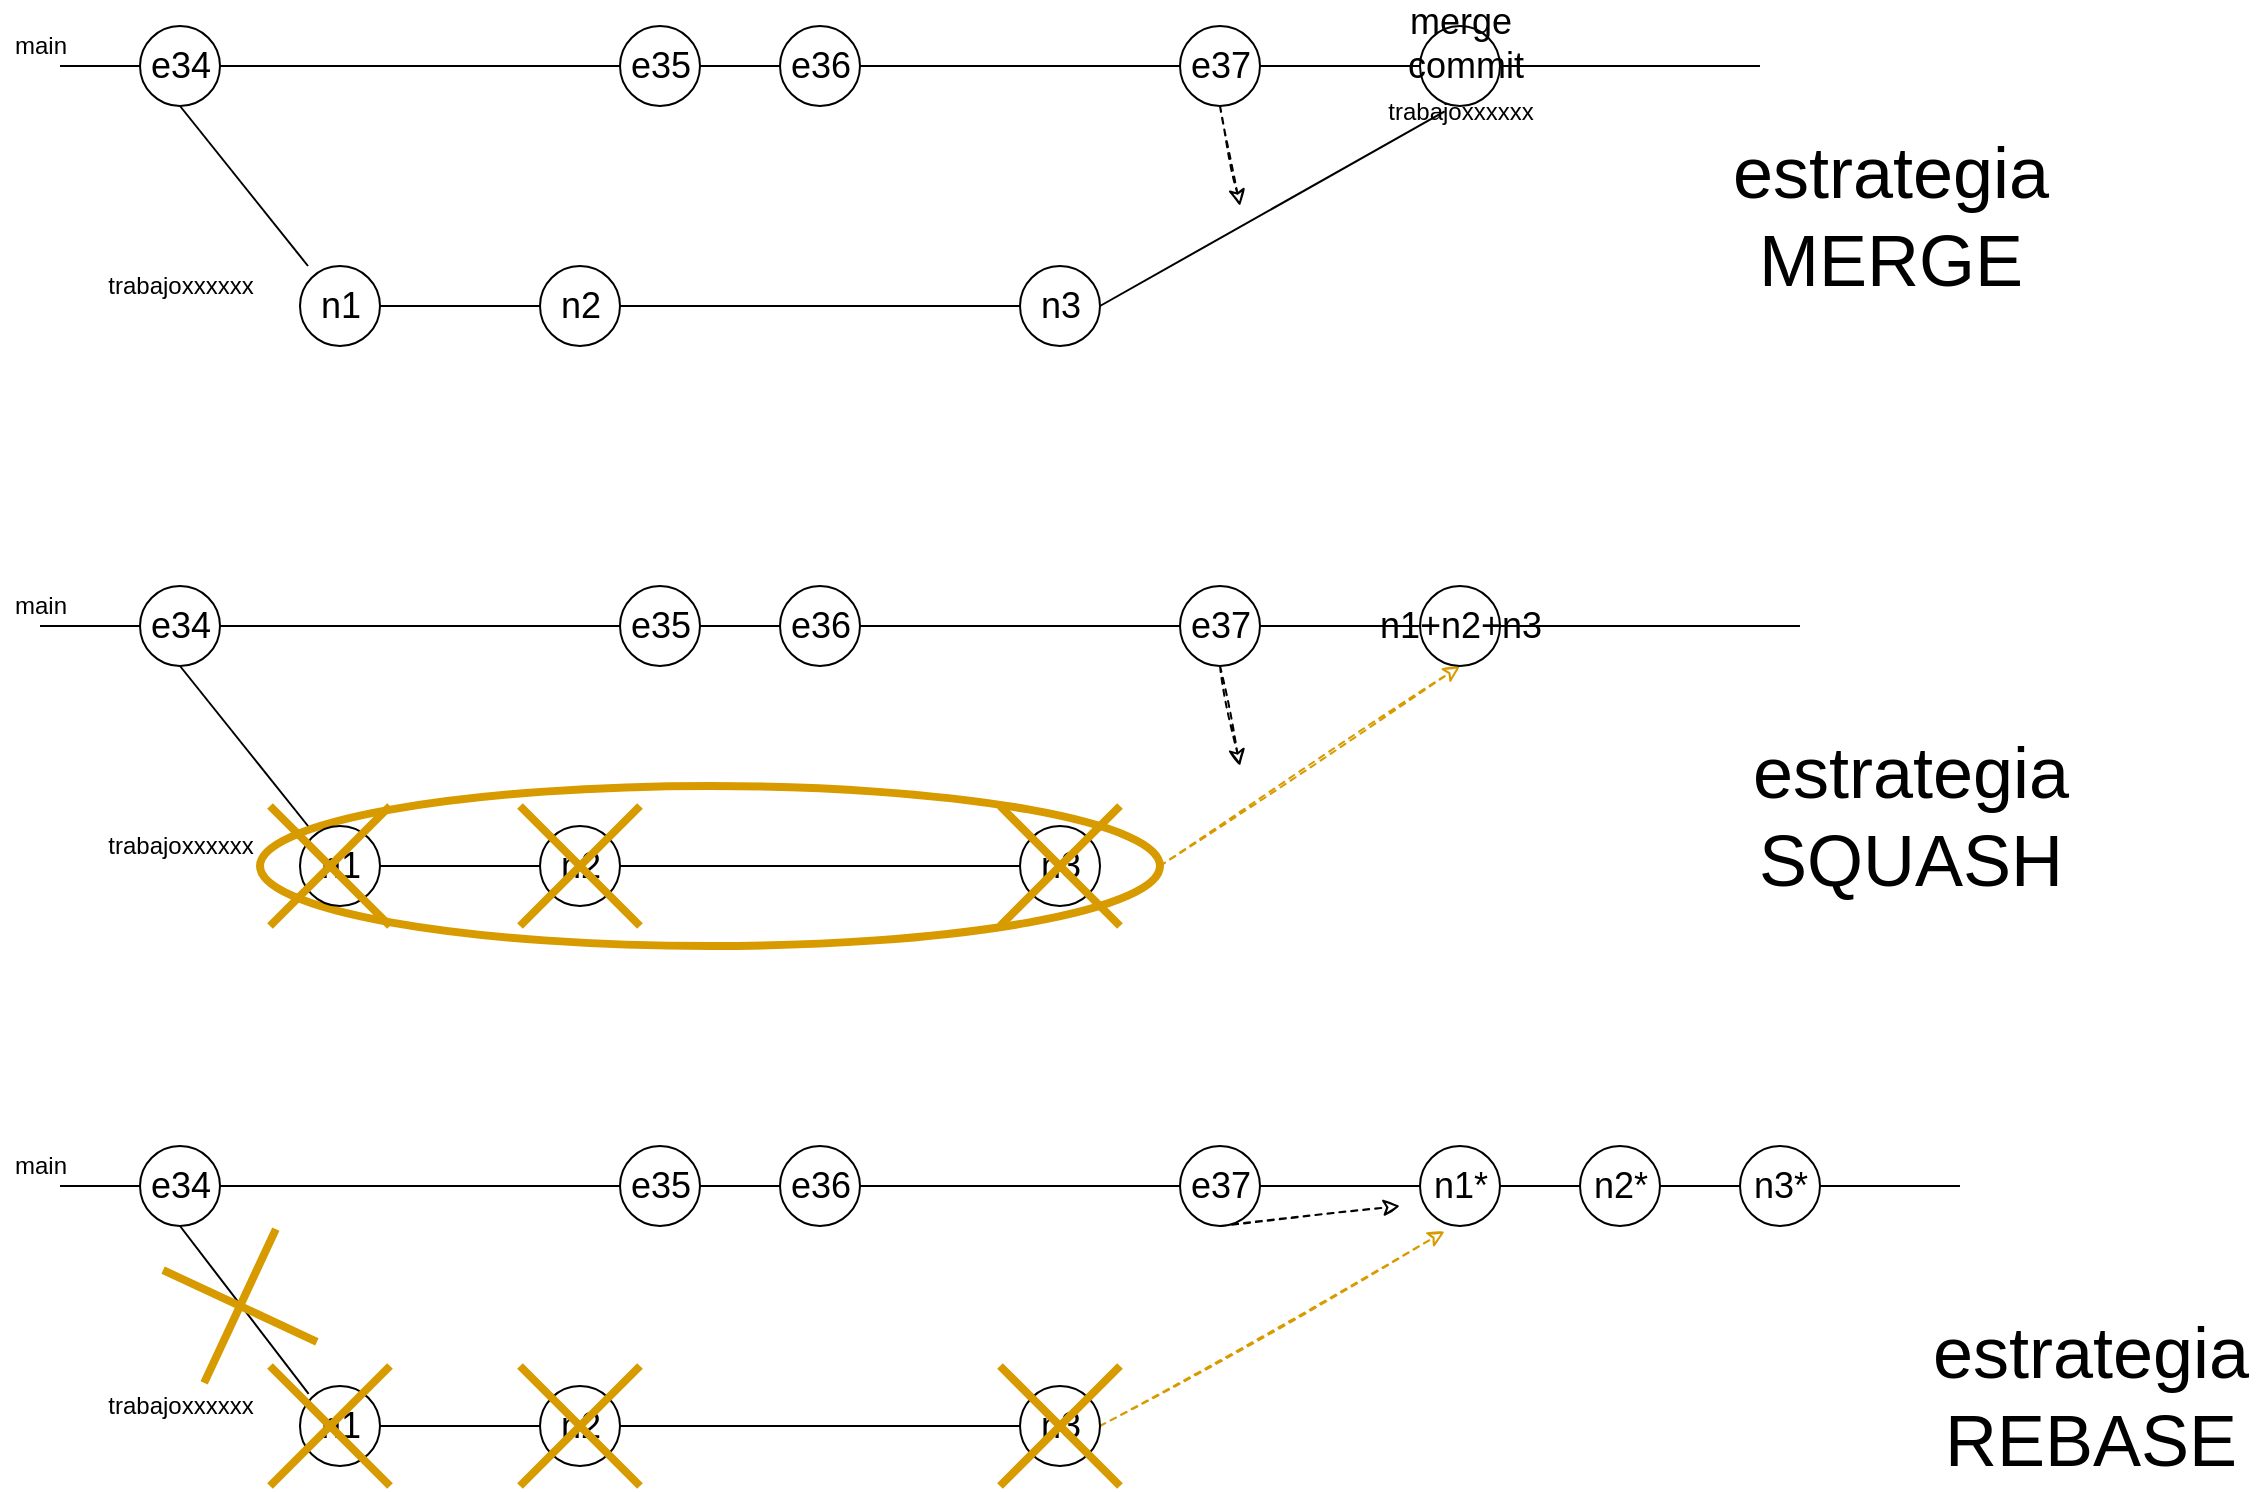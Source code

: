 <mxfile version="16.4.7" type="device"><diagram id="kOK2-yInJhwx1cpAc-He" name="Page-1"><mxGraphModel dx="1161" dy="972" grid="1" gridSize="10" guides="1" tooltips="1" connect="1" arrows="1" fold="1" page="1" pageScale="1" pageWidth="1169" pageHeight="827" math="0" shadow="0"><root><mxCell id="0"/><mxCell id="1" parent="0"/><mxCell id="ZHRYM_R_wHK8ZFQe8KM5-71" value="" style="ellipse;whiteSpace=wrap;html=1;fillColor=none;strokeColor=#d79b00;strokeWidth=4;" vertex="1" parent="1"><mxGeometry x="140" y="460" width="450" height="80" as="geometry"/></mxCell><mxCell id="ZHRYM_R_wHK8ZFQe8KM5-8" style="edgeStyle=none;rounded=0;orthogonalLoop=1;jettySize=auto;html=1;exitX=1;exitY=0.5;exitDx=0;exitDy=0;entryX=0;entryY=0.5;entryDx=0;entryDy=0;endArrow=none;endFill=0;" edge="1" parent="1" source="ZHRYM_R_wHK8ZFQe8KM5-1" target="ZHRYM_R_wHK8ZFQe8KM5-2"><mxGeometry relative="1" as="geometry"/></mxCell><mxCell id="ZHRYM_R_wHK8ZFQe8KM5-11" style="edgeStyle=none;rounded=0;orthogonalLoop=1;jettySize=auto;html=1;exitX=0.5;exitY=1;exitDx=0;exitDy=0;endArrow=none;endFill=0;" edge="1" parent="1" source="ZHRYM_R_wHK8ZFQe8KM5-1" target="ZHRYM_R_wHK8ZFQe8KM5-5"><mxGeometry relative="1" as="geometry"/></mxCell><mxCell id="ZHRYM_R_wHK8ZFQe8KM5-50" style="edgeStyle=none;rounded=0;orthogonalLoop=1;jettySize=auto;html=1;exitX=0;exitY=0.5;exitDx=0;exitDy=0;endArrow=none;endFill=0;" edge="1" parent="1" source="ZHRYM_R_wHK8ZFQe8KM5-1"><mxGeometry relative="1" as="geometry"><mxPoint x="40" y="100" as="targetPoint"/></mxGeometry></mxCell><mxCell id="ZHRYM_R_wHK8ZFQe8KM5-1" value="e34" style="shape=ellipse;html=1;fontSize=18;align=center;" vertex="1" parent="1"><mxGeometry x="80" y="80" width="40" height="40" as="geometry"/></mxCell><mxCell id="ZHRYM_R_wHK8ZFQe8KM5-9" style="edgeStyle=none;rounded=0;orthogonalLoop=1;jettySize=auto;html=1;exitX=1;exitY=0.5;exitDx=0;exitDy=0;endArrow=none;endFill=0;" edge="1" parent="1" source="ZHRYM_R_wHK8ZFQe8KM5-2" target="ZHRYM_R_wHK8ZFQe8KM5-3"><mxGeometry relative="1" as="geometry"/></mxCell><mxCell id="ZHRYM_R_wHK8ZFQe8KM5-2" value="e35" style="shape=ellipse;html=1;fontSize=18;align=center;" vertex="1" parent="1"><mxGeometry x="320" y="80" width="40" height="40" as="geometry"/></mxCell><mxCell id="ZHRYM_R_wHK8ZFQe8KM5-10" style="edgeStyle=none;rounded=0;orthogonalLoop=1;jettySize=auto;html=1;exitX=1;exitY=0.5;exitDx=0;exitDy=0;endArrow=none;endFill=0;" edge="1" parent="1" source="ZHRYM_R_wHK8ZFQe8KM5-3" target="ZHRYM_R_wHK8ZFQe8KM5-4"><mxGeometry relative="1" as="geometry"/></mxCell><mxCell id="ZHRYM_R_wHK8ZFQe8KM5-3" value="e36" style="shape=ellipse;html=1;fontSize=18;align=center;" vertex="1" parent="1"><mxGeometry x="400" y="80" width="40" height="40" as="geometry"/></mxCell><mxCell id="ZHRYM_R_wHK8ZFQe8KM5-16" style="edgeStyle=none;rounded=0;orthogonalLoop=1;jettySize=auto;html=1;exitX=1;exitY=0.5;exitDx=0;exitDy=0;entryX=0;entryY=0.5;entryDx=0;entryDy=0;endArrow=none;endFill=0;" edge="1" parent="1" source="ZHRYM_R_wHK8ZFQe8KM5-4" target="ZHRYM_R_wHK8ZFQe8KM5-15"><mxGeometry relative="1" as="geometry"/></mxCell><mxCell id="ZHRYM_R_wHK8ZFQe8KM5-81" style="edgeStyle=none;rounded=0;sketch=1;orthogonalLoop=1;jettySize=auto;html=1;exitX=0.5;exitY=1;exitDx=0;exitDy=0;dashed=1;endArrow=classic;endFill=0;" edge="1" parent="1" source="ZHRYM_R_wHK8ZFQe8KM5-4"><mxGeometry relative="1" as="geometry"><mxPoint x="630" y="170" as="targetPoint"/></mxGeometry></mxCell><mxCell id="ZHRYM_R_wHK8ZFQe8KM5-4" value="e37" style="shape=ellipse;html=1;fontSize=18;align=center;" vertex="1" parent="1"><mxGeometry x="600" y="80" width="40" height="40" as="geometry"/></mxCell><mxCell id="ZHRYM_R_wHK8ZFQe8KM5-12" style="edgeStyle=none;rounded=0;orthogonalLoop=1;jettySize=auto;html=1;exitX=1;exitY=0.5;exitDx=0;exitDy=0;entryX=0;entryY=0.5;entryDx=0;entryDy=0;endArrow=none;endFill=0;" edge="1" parent="1" source="ZHRYM_R_wHK8ZFQe8KM5-5" target="ZHRYM_R_wHK8ZFQe8KM5-6"><mxGeometry relative="1" as="geometry"/></mxCell><mxCell id="ZHRYM_R_wHK8ZFQe8KM5-5" value="n1" style="shape=ellipse;html=1;fontSize=18;align=center;" vertex="1" parent="1"><mxGeometry x="160" y="200" width="40" height="40" as="geometry"/></mxCell><mxCell id="ZHRYM_R_wHK8ZFQe8KM5-13" style="edgeStyle=none;rounded=0;orthogonalLoop=1;jettySize=auto;html=1;exitX=1;exitY=0.5;exitDx=0;exitDy=0;endArrow=none;endFill=0;" edge="1" parent="1" source="ZHRYM_R_wHK8ZFQe8KM5-6" target="ZHRYM_R_wHK8ZFQe8KM5-7"><mxGeometry relative="1" as="geometry"/></mxCell><mxCell id="ZHRYM_R_wHK8ZFQe8KM5-6" value="n2" style="shape=ellipse;html=1;fontSize=18;align=center;" vertex="1" parent="1"><mxGeometry x="280" y="200" width="40" height="40" as="geometry"/></mxCell><mxCell id="ZHRYM_R_wHK8ZFQe8KM5-14" style="edgeStyle=none;rounded=0;orthogonalLoop=1;jettySize=auto;html=1;exitX=1;exitY=0.5;exitDx=0;exitDy=0;endArrow=none;endFill=0;entryX=0.308;entryY=1.067;entryDx=0;entryDy=0;entryPerimeter=0;" edge="1" parent="1" source="ZHRYM_R_wHK8ZFQe8KM5-7" target="ZHRYM_R_wHK8ZFQe8KM5-15"><mxGeometry relative="1" as="geometry"><mxPoint x="730" y="110" as="targetPoint"/></mxGeometry></mxCell><mxCell id="ZHRYM_R_wHK8ZFQe8KM5-7" value="n3" style="shape=ellipse;html=1;fontSize=18;align=center;" vertex="1" parent="1"><mxGeometry x="520" y="200" width="40" height="40" as="geometry"/></mxCell><mxCell id="ZHRYM_R_wHK8ZFQe8KM5-49" style="edgeStyle=none;rounded=0;orthogonalLoop=1;jettySize=auto;html=1;exitX=1;exitY=0.5;exitDx=0;exitDy=0;endArrow=none;endFill=0;" edge="1" parent="1" source="ZHRYM_R_wHK8ZFQe8KM5-15"><mxGeometry relative="1" as="geometry"><mxPoint x="890" y="100" as="targetPoint"/></mxGeometry></mxCell><mxCell id="ZHRYM_R_wHK8ZFQe8KM5-15" value="merge&lt;br&gt;&amp;nbsp;commit&lt;br&gt;&lt;span style=&quot;font-size: 12px&quot;&gt;trabajoxxxxxx&lt;/span&gt;" style="shape=ellipse;html=1;fontSize=18;align=center;" vertex="1" parent="1"><mxGeometry x="720" y="80" width="40" height="40" as="geometry"/></mxCell><mxCell id="ZHRYM_R_wHK8ZFQe8KM5-17" style="edgeStyle=none;rounded=0;orthogonalLoop=1;jettySize=auto;html=1;exitX=1;exitY=0.5;exitDx=0;exitDy=0;entryX=0;entryY=0.5;entryDx=0;entryDy=0;endArrow=none;endFill=0;" edge="1" source="ZHRYM_R_wHK8ZFQe8KM5-19" target="ZHRYM_R_wHK8ZFQe8KM5-21" parent="1"><mxGeometry relative="1" as="geometry"/></mxCell><mxCell id="ZHRYM_R_wHK8ZFQe8KM5-18" style="edgeStyle=none;rounded=0;orthogonalLoop=1;jettySize=auto;html=1;exitX=0.5;exitY=1;exitDx=0;exitDy=0;endArrow=none;endFill=0;" edge="1" source="ZHRYM_R_wHK8ZFQe8KM5-19" target="ZHRYM_R_wHK8ZFQe8KM5-27" parent="1"><mxGeometry relative="1" as="geometry"/></mxCell><mxCell id="ZHRYM_R_wHK8ZFQe8KM5-51" style="edgeStyle=none;rounded=0;orthogonalLoop=1;jettySize=auto;html=1;exitX=0;exitY=0.5;exitDx=0;exitDy=0;endArrow=none;endFill=0;" edge="1" parent="1" source="ZHRYM_R_wHK8ZFQe8KM5-19"><mxGeometry relative="1" as="geometry"><mxPoint x="30" y="380" as="targetPoint"/></mxGeometry></mxCell><mxCell id="ZHRYM_R_wHK8ZFQe8KM5-19" value="e34" style="shape=ellipse;html=1;fontSize=18;align=center;" vertex="1" parent="1"><mxGeometry x="80" y="360" width="40" height="40" as="geometry"/></mxCell><mxCell id="ZHRYM_R_wHK8ZFQe8KM5-20" style="edgeStyle=none;rounded=0;orthogonalLoop=1;jettySize=auto;html=1;exitX=1;exitY=0.5;exitDx=0;exitDy=0;endArrow=none;endFill=0;" edge="1" source="ZHRYM_R_wHK8ZFQe8KM5-21" target="ZHRYM_R_wHK8ZFQe8KM5-23" parent="1"><mxGeometry relative="1" as="geometry"/></mxCell><mxCell id="ZHRYM_R_wHK8ZFQe8KM5-21" value="e35" style="shape=ellipse;html=1;fontSize=18;align=center;" vertex="1" parent="1"><mxGeometry x="320" y="360" width="40" height="40" as="geometry"/></mxCell><mxCell id="ZHRYM_R_wHK8ZFQe8KM5-22" style="edgeStyle=none;rounded=0;orthogonalLoop=1;jettySize=auto;html=1;exitX=1;exitY=0.5;exitDx=0;exitDy=0;endArrow=none;endFill=0;" edge="1" source="ZHRYM_R_wHK8ZFQe8KM5-23" target="ZHRYM_R_wHK8ZFQe8KM5-25" parent="1"><mxGeometry relative="1" as="geometry"/></mxCell><mxCell id="ZHRYM_R_wHK8ZFQe8KM5-23" value="e36" style="shape=ellipse;html=1;fontSize=18;align=center;" vertex="1" parent="1"><mxGeometry x="400" y="360" width="40" height="40" as="geometry"/></mxCell><mxCell id="ZHRYM_R_wHK8ZFQe8KM5-24" style="edgeStyle=none;rounded=0;orthogonalLoop=1;jettySize=auto;html=1;exitX=1;exitY=0.5;exitDx=0;exitDy=0;entryX=0;entryY=0.5;entryDx=0;entryDy=0;endArrow=none;endFill=0;" edge="1" source="ZHRYM_R_wHK8ZFQe8KM5-25" target="ZHRYM_R_wHK8ZFQe8KM5-32" parent="1"><mxGeometry relative="1" as="geometry"/></mxCell><mxCell id="ZHRYM_R_wHK8ZFQe8KM5-82" style="edgeStyle=none;rounded=0;sketch=1;orthogonalLoop=1;jettySize=auto;html=1;exitX=0.5;exitY=1;exitDx=0;exitDy=0;dashed=1;endArrow=classic;endFill=0;" edge="1" parent="1" source="ZHRYM_R_wHK8ZFQe8KM5-25"><mxGeometry relative="1" as="geometry"><mxPoint x="630" y="450" as="targetPoint"/></mxGeometry></mxCell><mxCell id="ZHRYM_R_wHK8ZFQe8KM5-25" value="e37" style="shape=ellipse;html=1;fontSize=18;align=center;" vertex="1" parent="1"><mxGeometry x="600" y="360" width="40" height="40" as="geometry"/></mxCell><mxCell id="ZHRYM_R_wHK8ZFQe8KM5-26" style="edgeStyle=none;rounded=0;orthogonalLoop=1;jettySize=auto;html=1;exitX=1;exitY=0.5;exitDx=0;exitDy=0;entryX=0;entryY=0.5;entryDx=0;entryDy=0;endArrow=none;endFill=0;" edge="1" source="ZHRYM_R_wHK8ZFQe8KM5-27" target="ZHRYM_R_wHK8ZFQe8KM5-29" parent="1"><mxGeometry relative="1" as="geometry"/></mxCell><mxCell id="ZHRYM_R_wHK8ZFQe8KM5-27" value="n1" style="shape=ellipse;html=1;fontSize=18;align=center;" vertex="1" parent="1"><mxGeometry x="160" y="480" width="40" height="40" as="geometry"/></mxCell><mxCell id="ZHRYM_R_wHK8ZFQe8KM5-29" value="n2" style="shape=ellipse;html=1;fontSize=18;align=center;" vertex="1" parent="1"><mxGeometry x="280" y="480" width="40" height="40" as="geometry"/></mxCell><mxCell id="ZHRYM_R_wHK8ZFQe8KM5-80" style="edgeStyle=none;rounded=0;sketch=1;orthogonalLoop=1;jettySize=auto;html=1;exitX=1;exitY=0.5;exitDx=0;exitDy=0;entryX=0.5;entryY=1;entryDx=0;entryDy=0;dashed=1;endArrow=classic;endFill=0;fillColor=#ffe6cc;strokeColor=#d79b00;" edge="1" parent="1" source="ZHRYM_R_wHK8ZFQe8KM5-71" target="ZHRYM_R_wHK8ZFQe8KM5-32"><mxGeometry relative="1" as="geometry"/></mxCell><mxCell id="ZHRYM_R_wHK8ZFQe8KM5-31" value="n3" style="shape=ellipse;html=1;fontSize=18;align=center;" vertex="1" parent="1"><mxGeometry x="520" y="480" width="40" height="40" as="geometry"/></mxCell><mxCell id="ZHRYM_R_wHK8ZFQe8KM5-54" style="edgeStyle=none;rounded=0;orthogonalLoop=1;jettySize=auto;html=1;exitX=1;exitY=0.5;exitDx=0;exitDy=0;endArrow=none;endFill=0;" edge="1" parent="1" source="ZHRYM_R_wHK8ZFQe8KM5-32"><mxGeometry relative="1" as="geometry"><mxPoint x="910" y="380" as="targetPoint"/></mxGeometry></mxCell><mxCell id="ZHRYM_R_wHK8ZFQe8KM5-32" value="n1+n2+n3" style="shape=ellipse;html=1;fontSize=18;align=center;" vertex="1" parent="1"><mxGeometry x="720" y="360" width="40" height="40" as="geometry"/></mxCell><mxCell id="ZHRYM_R_wHK8ZFQe8KM5-33" style="edgeStyle=none;rounded=0;orthogonalLoop=1;jettySize=auto;html=1;exitX=1;exitY=0.5;exitDx=0;exitDy=0;entryX=0;entryY=0.5;entryDx=0;entryDy=0;endArrow=none;endFill=0;" edge="1" source="ZHRYM_R_wHK8ZFQe8KM5-35" target="ZHRYM_R_wHK8ZFQe8KM5-37" parent="1"><mxGeometry relative="1" as="geometry"/></mxCell><mxCell id="ZHRYM_R_wHK8ZFQe8KM5-34" style="edgeStyle=none;rounded=0;orthogonalLoop=1;jettySize=auto;html=1;exitX=0.5;exitY=1;exitDx=0;exitDy=0;endArrow=none;endFill=0;entryX=0.322;entryY=0.233;entryDx=0;entryDy=0;entryPerimeter=0;" edge="1" source="ZHRYM_R_wHK8ZFQe8KM5-35" target="ZHRYM_R_wHK8ZFQe8KM5-77" parent="1"><mxGeometry relative="1" as="geometry"><mxPoint x="170" y="770" as="targetPoint"/></mxGeometry></mxCell><mxCell id="ZHRYM_R_wHK8ZFQe8KM5-52" style="edgeStyle=none;rounded=0;orthogonalLoop=1;jettySize=auto;html=1;exitX=0;exitY=0.5;exitDx=0;exitDy=0;endArrow=none;endFill=0;" edge="1" parent="1" source="ZHRYM_R_wHK8ZFQe8KM5-35"><mxGeometry relative="1" as="geometry"><mxPoint x="40" y="660" as="targetPoint"/></mxGeometry></mxCell><mxCell id="ZHRYM_R_wHK8ZFQe8KM5-35" value="e34" style="shape=ellipse;html=1;fontSize=18;align=center;" vertex="1" parent="1"><mxGeometry x="80" y="640" width="40" height="40" as="geometry"/></mxCell><mxCell id="ZHRYM_R_wHK8ZFQe8KM5-36" style="edgeStyle=none;rounded=0;orthogonalLoop=1;jettySize=auto;html=1;exitX=1;exitY=0.5;exitDx=0;exitDy=0;endArrow=none;endFill=0;" edge="1" source="ZHRYM_R_wHK8ZFQe8KM5-37" target="ZHRYM_R_wHK8ZFQe8KM5-39" parent="1"><mxGeometry relative="1" as="geometry"/></mxCell><mxCell id="ZHRYM_R_wHK8ZFQe8KM5-37" value="e35" style="shape=ellipse;html=1;fontSize=18;align=center;" vertex="1" parent="1"><mxGeometry x="320" y="640" width="40" height="40" as="geometry"/></mxCell><mxCell id="ZHRYM_R_wHK8ZFQe8KM5-38" style="edgeStyle=none;rounded=0;orthogonalLoop=1;jettySize=auto;html=1;exitX=1;exitY=0.5;exitDx=0;exitDy=0;endArrow=none;endFill=0;" edge="1" source="ZHRYM_R_wHK8ZFQe8KM5-39" target="ZHRYM_R_wHK8ZFQe8KM5-41" parent="1"><mxGeometry relative="1" as="geometry"/></mxCell><mxCell id="ZHRYM_R_wHK8ZFQe8KM5-39" value="e36" style="shape=ellipse;html=1;fontSize=18;align=center;" vertex="1" parent="1"><mxGeometry x="400" y="640" width="40" height="40" as="geometry"/></mxCell><mxCell id="ZHRYM_R_wHK8ZFQe8KM5-40" style="edgeStyle=none;rounded=0;orthogonalLoop=1;jettySize=auto;html=1;exitX=1;exitY=0.5;exitDx=0;exitDy=0;entryX=0;entryY=0.5;entryDx=0;entryDy=0;endArrow=none;endFill=0;" edge="1" source="ZHRYM_R_wHK8ZFQe8KM5-41" parent="1"><mxGeometry relative="1" as="geometry"><mxPoint x="720" y="660" as="targetPoint"/></mxGeometry></mxCell><mxCell id="ZHRYM_R_wHK8ZFQe8KM5-83" style="edgeStyle=none;rounded=0;sketch=1;orthogonalLoop=1;jettySize=auto;html=1;exitX=0.5;exitY=1;exitDx=0;exitDy=0;dashed=1;endArrow=classic;endFill=0;" edge="1" parent="1" source="ZHRYM_R_wHK8ZFQe8KM5-41"><mxGeometry relative="1" as="geometry"><mxPoint x="710" y="670" as="targetPoint"/></mxGeometry></mxCell><mxCell id="ZHRYM_R_wHK8ZFQe8KM5-41" value="e37" style="shape=ellipse;html=1;fontSize=18;align=center;" vertex="1" parent="1"><mxGeometry x="600" y="640" width="40" height="40" as="geometry"/></mxCell><mxCell id="ZHRYM_R_wHK8ZFQe8KM5-42" style="edgeStyle=none;rounded=0;orthogonalLoop=1;jettySize=auto;html=1;exitX=1;exitY=0.5;exitDx=0;exitDy=0;entryX=0;entryY=0.5;entryDx=0;entryDy=0;endArrow=none;endFill=0;" edge="1" source="ZHRYM_R_wHK8ZFQe8KM5-43" target="ZHRYM_R_wHK8ZFQe8KM5-45" parent="1"><mxGeometry relative="1" as="geometry"/></mxCell><mxCell id="ZHRYM_R_wHK8ZFQe8KM5-43" value="n1" style="shape=ellipse;html=1;fontSize=18;align=center;" vertex="1" parent="1"><mxGeometry x="160" y="760" width="40" height="40" as="geometry"/></mxCell><mxCell id="ZHRYM_R_wHK8ZFQe8KM5-44" style="edgeStyle=none;rounded=0;orthogonalLoop=1;jettySize=auto;html=1;exitX=1;exitY=0.5;exitDx=0;exitDy=0;endArrow=none;endFill=0;" edge="1" source="ZHRYM_R_wHK8ZFQe8KM5-45" target="ZHRYM_R_wHK8ZFQe8KM5-47" parent="1"><mxGeometry relative="1" as="geometry"/></mxCell><mxCell id="ZHRYM_R_wHK8ZFQe8KM5-45" value="n2" style="shape=ellipse;html=1;fontSize=18;align=center;" vertex="1" parent="1"><mxGeometry x="280" y="760" width="40" height="40" as="geometry"/></mxCell><mxCell id="ZHRYM_R_wHK8ZFQe8KM5-46" style="edgeStyle=none;rounded=0;orthogonalLoop=1;jettySize=auto;html=1;exitX=1;exitY=0.5;exitDx=0;exitDy=0;endArrow=classic;endFill=0;entryX=0.308;entryY=1.067;entryDx=0;entryDy=0;entryPerimeter=0;fillColor=#ffe6cc;strokeColor=#d79b00;sketch=1;dashed=1;" edge="1" source="ZHRYM_R_wHK8ZFQe8KM5-47" parent="1"><mxGeometry relative="1" as="geometry"><mxPoint x="732.32" y="682.68" as="targetPoint"/></mxGeometry></mxCell><mxCell id="ZHRYM_R_wHK8ZFQe8KM5-47" value="n3" style="shape=ellipse;html=1;fontSize=18;align=center;" vertex="1" parent="1"><mxGeometry x="520" y="760" width="40" height="40" as="geometry"/></mxCell><mxCell id="ZHRYM_R_wHK8ZFQe8KM5-53" style="edgeStyle=none;rounded=0;orthogonalLoop=1;jettySize=auto;html=1;exitX=1;exitY=0.5;exitDx=0;exitDy=0;endArrow=none;endFill=0;" edge="1" parent="1"><mxGeometry relative="1" as="geometry"><mxPoint x="840" y="660" as="targetPoint"/><mxPoint x="760" y="660" as="sourcePoint"/></mxGeometry></mxCell><mxCell id="ZHRYM_R_wHK8ZFQe8KM5-57" style="rounded=0;orthogonalLoop=1;jettySize=auto;html=1;endArrow=none;endFill=0;" edge="1" parent="1"><mxGeometry relative="1" as="geometry"><mxPoint x="800" y="380" as="targetPoint"/><mxPoint x="800" y="380" as="sourcePoint"/></mxGeometry></mxCell><mxCell id="ZHRYM_R_wHK8ZFQe8KM5-58" value="main" style="text;html=1;resizable=0;autosize=1;align=center;verticalAlign=middle;points=[];fillColor=none;strokeColor=none;rounded=0;" vertex="1" parent="1"><mxGeometry x="10" y="80" width="40" height="20" as="geometry"/></mxCell><mxCell id="ZHRYM_R_wHK8ZFQe8KM5-59" value="trabajoxxxxxx&lt;br&gt;" style="text;html=1;resizable=0;autosize=1;align=center;verticalAlign=middle;points=[];fillColor=none;strokeColor=none;rounded=0;" vertex="1" parent="1"><mxGeometry x="55" y="200" width="90" height="20" as="geometry"/></mxCell><mxCell id="ZHRYM_R_wHK8ZFQe8KM5-60" style="edgeStyle=none;rounded=0;orthogonalLoop=1;jettySize=auto;html=1;exitX=1;exitY=0.5;exitDx=0;exitDy=0;endArrow=none;endFill=0;entryX=0;entryY=0.5;entryDx=0;entryDy=0;" edge="1" source="ZHRYM_R_wHK8ZFQe8KM5-61" target="ZHRYM_R_wHK8ZFQe8KM5-63" parent="1"><mxGeometry relative="1" as="geometry"><mxPoint x="810" y="660" as="targetPoint"/></mxGeometry></mxCell><mxCell id="ZHRYM_R_wHK8ZFQe8KM5-61" value="n1*" style="shape=ellipse;html=1;fontSize=18;align=center;" vertex="1" parent="1"><mxGeometry x="720" y="640" width="40" height="40" as="geometry"/></mxCell><mxCell id="ZHRYM_R_wHK8ZFQe8KM5-62" style="rounded=0;orthogonalLoop=1;jettySize=auto;html=1;endArrow=none;endFill=0;" edge="1" source="ZHRYM_R_wHK8ZFQe8KM5-63" parent="1"><mxGeometry relative="1" as="geometry"><mxPoint x="800" y="660" as="targetPoint"/></mxGeometry></mxCell><mxCell id="ZHRYM_R_wHK8ZFQe8KM5-69" style="edgeStyle=none;rounded=0;orthogonalLoop=1;jettySize=auto;html=1;exitX=1;exitY=0.5;exitDx=0;exitDy=0;entryX=0;entryY=0.5;entryDx=0;entryDy=0;endArrow=none;endFill=0;" edge="1" parent="1" source="ZHRYM_R_wHK8ZFQe8KM5-63" target="ZHRYM_R_wHK8ZFQe8KM5-64"><mxGeometry relative="1" as="geometry"/></mxCell><mxCell id="ZHRYM_R_wHK8ZFQe8KM5-63" value="n2*" style="shape=ellipse;html=1;fontSize=18;align=center;" vertex="1" parent="1"><mxGeometry x="800" y="640" width="40" height="40" as="geometry"/></mxCell><mxCell id="ZHRYM_R_wHK8ZFQe8KM5-70" style="edgeStyle=none;rounded=0;orthogonalLoop=1;jettySize=auto;html=1;exitX=1;exitY=0.5;exitDx=0;exitDy=0;endArrow=none;endFill=0;" edge="1" parent="1" source="ZHRYM_R_wHK8ZFQe8KM5-64"><mxGeometry relative="1" as="geometry"><mxPoint x="990" y="660" as="targetPoint"/></mxGeometry></mxCell><mxCell id="ZHRYM_R_wHK8ZFQe8KM5-64" value="n3*" style="shape=ellipse;html=1;fontSize=18;align=center;" vertex="1" parent="1"><mxGeometry x="880" y="640" width="40" height="40" as="geometry"/></mxCell><mxCell id="ZHRYM_R_wHK8ZFQe8KM5-65" value="trabajoxxxxxx&lt;br&gt;" style="text;html=1;resizable=0;autosize=1;align=center;verticalAlign=middle;points=[];fillColor=none;strokeColor=none;rounded=0;" vertex="1" parent="1"><mxGeometry x="55" y="480" width="90" height="20" as="geometry"/></mxCell><mxCell id="ZHRYM_R_wHK8ZFQe8KM5-66" value="main" style="text;html=1;resizable=0;autosize=1;align=center;verticalAlign=middle;points=[];fillColor=none;strokeColor=none;rounded=0;" vertex="1" parent="1"><mxGeometry x="10" y="360" width="40" height="20" as="geometry"/></mxCell><mxCell id="ZHRYM_R_wHK8ZFQe8KM5-67" value="trabajoxxxxxx&lt;br&gt;" style="text;html=1;resizable=0;autosize=1;align=center;verticalAlign=middle;points=[];fillColor=none;strokeColor=none;rounded=0;" vertex="1" parent="1"><mxGeometry x="55" y="760" width="90" height="20" as="geometry"/></mxCell><mxCell id="ZHRYM_R_wHK8ZFQe8KM5-68" value="main" style="text;html=1;resizable=0;autosize=1;align=center;verticalAlign=middle;points=[];fillColor=none;strokeColor=none;rounded=0;" vertex="1" parent="1"><mxGeometry x="10" y="640" width="40" height="20" as="geometry"/></mxCell><mxCell id="ZHRYM_R_wHK8ZFQe8KM5-73" value="" style="shape=mxgraph.sysml.x;strokeWidth=4;fillColor=none;strokeColor=#d79b00;" vertex="1" parent="1"><mxGeometry x="145" y="470" width="60" height="60" as="geometry"/></mxCell><mxCell id="ZHRYM_R_wHK8ZFQe8KM5-74" value="" style="edgeStyle=none;rounded=0;orthogonalLoop=1;jettySize=auto;html=1;exitX=1;exitY=0.5;exitDx=0;exitDy=0;endArrow=none;endFill=0;entryX=0;entryY=0.5;entryDx=0;entryDy=0;" edge="1" parent="1" source="ZHRYM_R_wHK8ZFQe8KM5-29" target="ZHRYM_R_wHK8ZFQe8KM5-31"><mxGeometry relative="1" as="geometry"><mxPoint x="320" y="500" as="sourcePoint"/><mxPoint x="140" y="500" as="targetPoint"/></mxGeometry></mxCell><mxCell id="ZHRYM_R_wHK8ZFQe8KM5-75" value="" style="shape=mxgraph.sysml.x;strokeWidth=4;fillColor=none;strokeColor=#d79b00;" vertex="1" parent="1"><mxGeometry x="270" y="470" width="60" height="60" as="geometry"/></mxCell><mxCell id="ZHRYM_R_wHK8ZFQe8KM5-76" value="" style="shape=mxgraph.sysml.x;strokeWidth=4;fillColor=none;strokeColor=#d79b00;" vertex="1" parent="1"><mxGeometry x="510" y="470" width="60" height="60" as="geometry"/></mxCell><mxCell id="ZHRYM_R_wHK8ZFQe8KM5-77" value="" style="shape=mxgraph.sysml.x;strokeWidth=4;fillColor=none;strokeColor=#d79b00;" vertex="1" parent="1"><mxGeometry x="145" y="750" width="60" height="60" as="geometry"/></mxCell><mxCell id="ZHRYM_R_wHK8ZFQe8KM5-78" value="" style="shape=mxgraph.sysml.x;strokeWidth=4;fillColor=none;strokeColor=#d79b00;" vertex="1" parent="1"><mxGeometry x="270" y="750" width="60" height="60" as="geometry"/></mxCell><mxCell id="ZHRYM_R_wHK8ZFQe8KM5-79" value="" style="shape=mxgraph.sysml.x;strokeWidth=4;fillColor=none;strokeColor=#d79b00;" vertex="1" parent="1"><mxGeometry x="510" y="750" width="60" height="60" as="geometry"/></mxCell><mxCell id="ZHRYM_R_wHK8ZFQe8KM5-84" value="" style="shape=mxgraph.sysml.x;strokeWidth=4;fillColor=none;strokeColor=#d79b00;rotation=-20;" vertex="1" parent="1"><mxGeometry x="100" y="690" width="60" height="60" as="geometry"/></mxCell><mxCell id="ZHRYM_R_wHK8ZFQe8KM5-85" value="estrategia&lt;br&gt;MERGE" style="text;html=1;resizable=0;autosize=1;align=center;verticalAlign=middle;points=[];fillColor=none;strokeColor=none;rounded=0;fontSize=36;" vertex="1" parent="1"><mxGeometry x="870" y="130" width="170" height="90" as="geometry"/></mxCell><mxCell id="ZHRYM_R_wHK8ZFQe8KM5-86" value="estrategia&lt;br&gt;SQUASH" style="text;html=1;resizable=0;autosize=1;align=center;verticalAlign=middle;points=[];fillColor=none;strokeColor=none;rounded=0;fontSize=36;" vertex="1" parent="1"><mxGeometry x="880" y="430" width="170" height="90" as="geometry"/></mxCell><mxCell id="ZHRYM_R_wHK8ZFQe8KM5-87" value="estrategia&lt;br&gt;REBASE" style="text;html=1;resizable=0;autosize=1;align=center;verticalAlign=middle;points=[];fillColor=none;strokeColor=none;rounded=0;fontSize=36;" vertex="1" parent="1"><mxGeometry x="970" y="720" width="170" height="90" as="geometry"/></mxCell></root></mxGraphModel></diagram></mxfile>